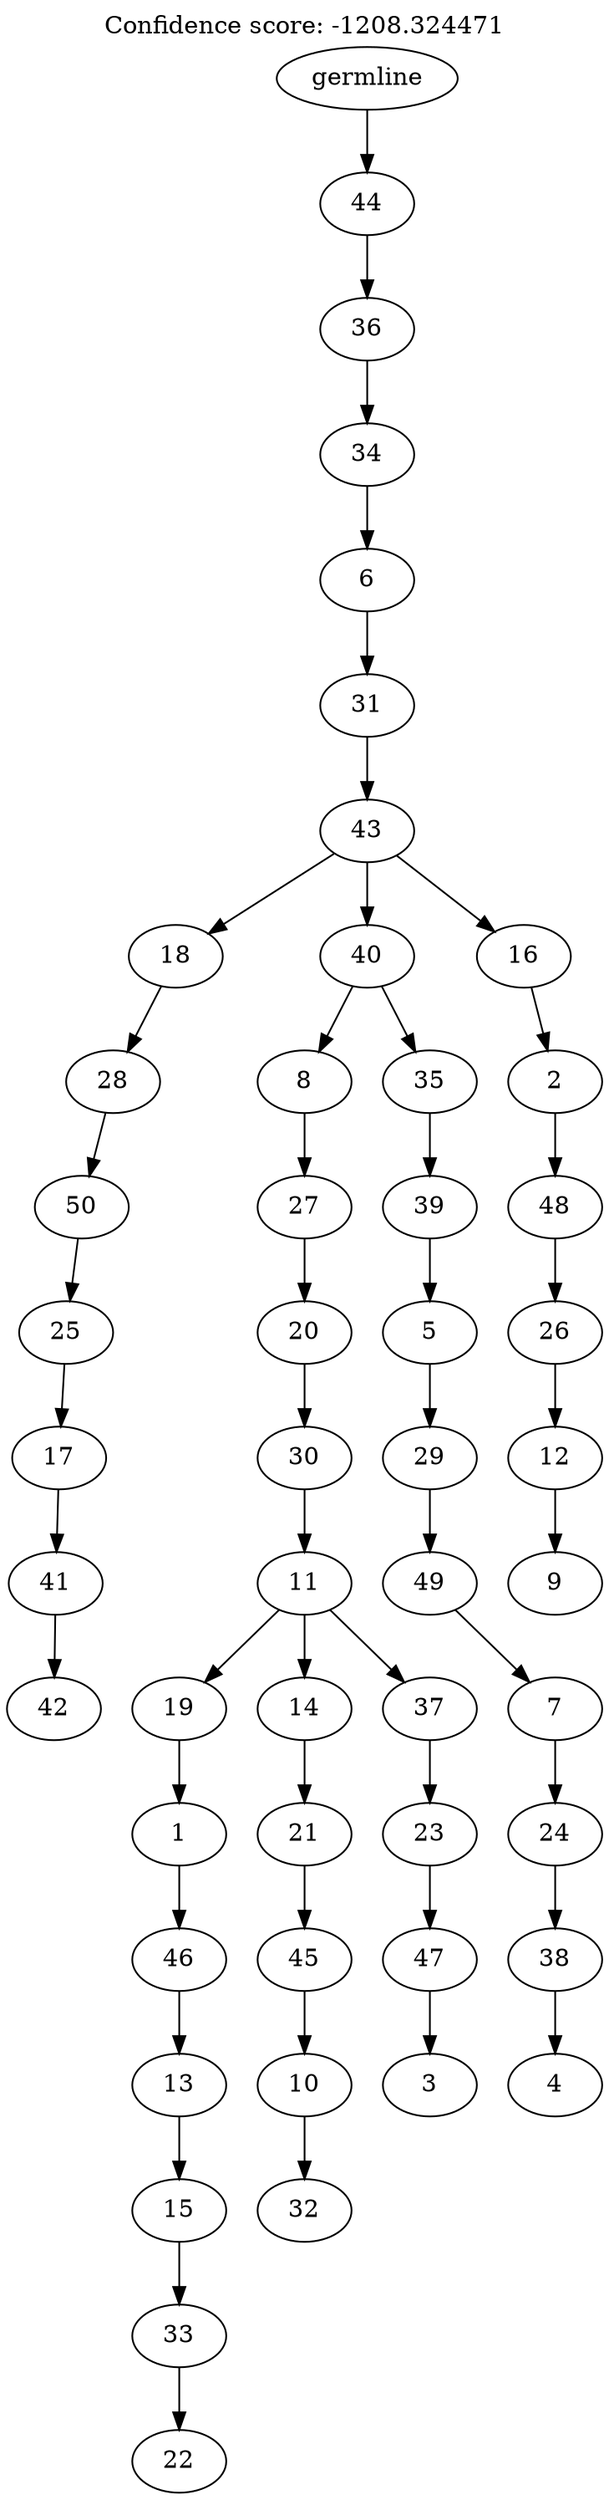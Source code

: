 digraph g {
	"49" -> "50";
	"50" [label="42"];
	"48" -> "49";
	"49" [label="41"];
	"47" -> "48";
	"48" [label="17"];
	"46" -> "47";
	"47" [label="25"];
	"45" -> "46";
	"46" [label="50"];
	"44" -> "45";
	"45" [label="28"];
	"42" -> "43";
	"43" [label="22"];
	"41" -> "42";
	"42" [label="33"];
	"40" -> "41";
	"41" [label="15"];
	"39" -> "40";
	"40" [label="13"];
	"38" -> "39";
	"39" [label="46"];
	"37" -> "38";
	"38" [label="1"];
	"35" -> "36";
	"36" [label="32"];
	"34" -> "35";
	"35" [label="10"];
	"33" -> "34";
	"34" [label="45"];
	"32" -> "33";
	"33" [label="21"];
	"30" -> "31";
	"31" [label="3"];
	"29" -> "30";
	"30" [label="47"];
	"28" -> "29";
	"29" [label="23"];
	"27" -> "28";
	"28" [label="37"];
	"27" -> "32";
	"32" [label="14"];
	"27" -> "37";
	"37" [label="19"];
	"26" -> "27";
	"27" [label="11"];
	"25" -> "26";
	"26" [label="30"];
	"24" -> "25";
	"25" [label="20"];
	"23" -> "24";
	"24" [label="27"];
	"21" -> "22";
	"22" [label="4"];
	"20" -> "21";
	"21" [label="38"];
	"19" -> "20";
	"20" [label="24"];
	"18" -> "19";
	"19" [label="7"];
	"17" -> "18";
	"18" [label="49"];
	"16" -> "17";
	"17" [label="29"];
	"15" -> "16";
	"16" [label="5"];
	"14" -> "15";
	"15" [label="39"];
	"13" -> "14";
	"14" [label="35"];
	"13" -> "23";
	"23" [label="8"];
	"11" -> "12";
	"12" [label="9"];
	"10" -> "11";
	"11" [label="12"];
	"9" -> "10";
	"10" [label="26"];
	"8" -> "9";
	"9" [label="48"];
	"7" -> "8";
	"8" [label="2"];
	"6" -> "7";
	"7" [label="16"];
	"6" -> "13";
	"13" [label="40"];
	"6" -> "44";
	"44" [label="18"];
	"5" -> "6";
	"6" [label="43"];
	"4" -> "5";
	"5" [label="31"];
	"3" -> "4";
	"4" [label="6"];
	"2" -> "3";
	"3" [label="34"];
	"1" -> "2";
	"2" [label="36"];
	"0" -> "1";
	"1" [label="44"];
	"0" [label="germline"];
	labelloc="t";
	label="Confidence score: -1208.324471";
}
